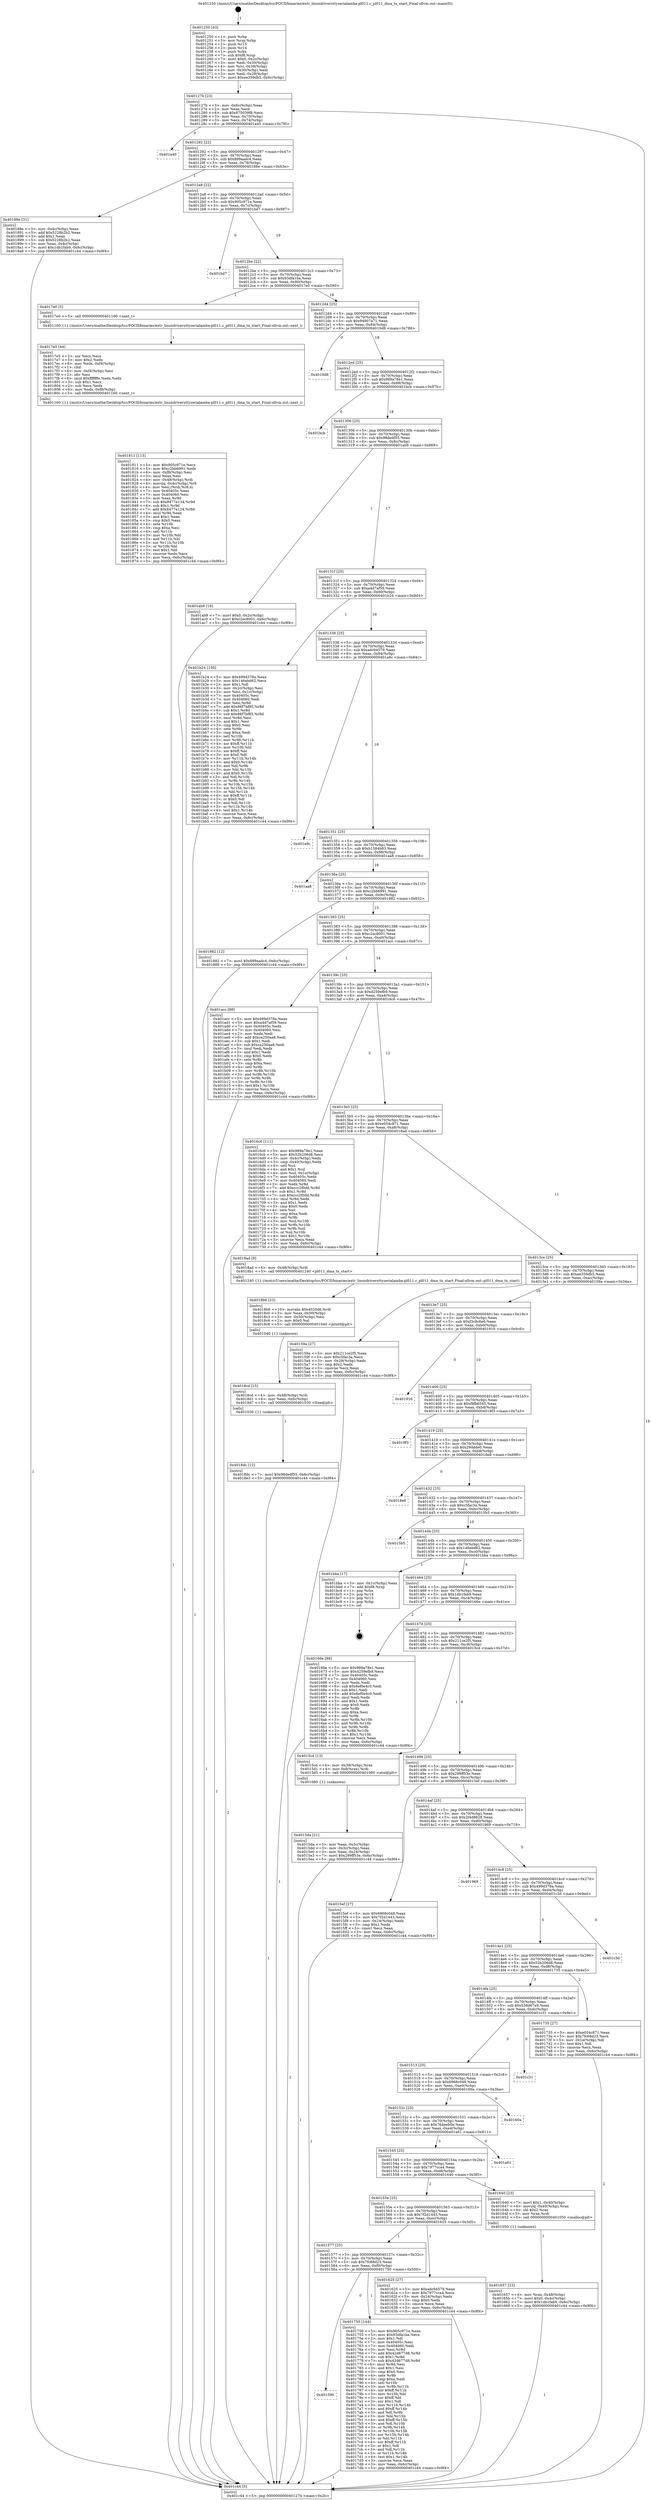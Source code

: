 digraph "0x401250" {
  label = "0x401250 (/mnt/c/Users/mathe/Desktop/tcc/POCII/binaries/extr_linuxdriversttyserialamba-pl011.c_pl011_dma_tx_start_Final-ollvm.out::main(0))"
  labelloc = "t"
  node[shape=record]

  Entry [label="",width=0.3,height=0.3,shape=circle,fillcolor=black,style=filled]
  "0x40127b" [label="{
     0x40127b [23]\l
     | [instrs]\l
     &nbsp;&nbsp;0x40127b \<+3\>: mov -0x6c(%rbp),%eax\l
     &nbsp;&nbsp;0x40127e \<+2\>: mov %eax,%ecx\l
     &nbsp;&nbsp;0x401280 \<+6\>: sub $0x875039f8,%ecx\l
     &nbsp;&nbsp;0x401286 \<+3\>: mov %eax,-0x70(%rbp)\l
     &nbsp;&nbsp;0x401289 \<+3\>: mov %ecx,-0x74(%rbp)\l
     &nbsp;&nbsp;0x40128c \<+6\>: je 0000000000401a40 \<main+0x7f0\>\l
  }"]
  "0x401a40" [label="{
     0x401a40\l
  }", style=dashed]
  "0x401292" [label="{
     0x401292 [22]\l
     | [instrs]\l
     &nbsp;&nbsp;0x401292 \<+5\>: jmp 0000000000401297 \<main+0x47\>\l
     &nbsp;&nbsp;0x401297 \<+3\>: mov -0x70(%rbp),%eax\l
     &nbsp;&nbsp;0x40129a \<+5\>: sub $0x899aadc4,%eax\l
     &nbsp;&nbsp;0x40129f \<+3\>: mov %eax,-0x78(%rbp)\l
     &nbsp;&nbsp;0x4012a2 \<+6\>: je 000000000040188e \<main+0x63e\>\l
  }"]
  Exit [label="",width=0.3,height=0.3,shape=circle,fillcolor=black,style=filled,peripheries=2]
  "0x40188e" [label="{
     0x40188e [31]\l
     | [instrs]\l
     &nbsp;&nbsp;0x40188e \<+3\>: mov -0x4c(%rbp),%eax\l
     &nbsp;&nbsp;0x401891 \<+5\>: add $0x5228b2b2,%eax\l
     &nbsp;&nbsp;0x401896 \<+3\>: add $0x1,%eax\l
     &nbsp;&nbsp;0x401899 \<+5\>: sub $0x5228b2b2,%eax\l
     &nbsp;&nbsp;0x40189e \<+3\>: mov %eax,-0x4c(%rbp)\l
     &nbsp;&nbsp;0x4018a1 \<+7\>: movl $0x1db1fab9,-0x6c(%rbp)\l
     &nbsp;&nbsp;0x4018a8 \<+5\>: jmp 0000000000401c44 \<main+0x9f4\>\l
  }"]
  "0x4012a8" [label="{
     0x4012a8 [22]\l
     | [instrs]\l
     &nbsp;&nbsp;0x4012a8 \<+5\>: jmp 00000000004012ad \<main+0x5d\>\l
     &nbsp;&nbsp;0x4012ad \<+3\>: mov -0x70(%rbp),%eax\l
     &nbsp;&nbsp;0x4012b0 \<+5\>: sub $0x905c971e,%eax\l
     &nbsp;&nbsp;0x4012b5 \<+3\>: mov %eax,-0x7c(%rbp)\l
     &nbsp;&nbsp;0x4012b8 \<+6\>: je 0000000000401bd7 \<main+0x987\>\l
  }"]
  "0x4018dc" [label="{
     0x4018dc [12]\l
     | [instrs]\l
     &nbsp;&nbsp;0x4018dc \<+7\>: movl $0x98dedf55,-0x6c(%rbp)\l
     &nbsp;&nbsp;0x4018e3 \<+5\>: jmp 0000000000401c44 \<main+0x9f4\>\l
  }"]
  "0x401bd7" [label="{
     0x401bd7\l
  }", style=dashed]
  "0x4012be" [label="{
     0x4012be [22]\l
     | [instrs]\l
     &nbsp;&nbsp;0x4012be \<+5\>: jmp 00000000004012c3 \<main+0x73\>\l
     &nbsp;&nbsp;0x4012c3 \<+3\>: mov -0x70(%rbp),%eax\l
     &nbsp;&nbsp;0x4012c6 \<+5\>: sub $0x93dfa1ba,%eax\l
     &nbsp;&nbsp;0x4012cb \<+3\>: mov %eax,-0x80(%rbp)\l
     &nbsp;&nbsp;0x4012ce \<+6\>: je 00000000004017e0 \<main+0x590\>\l
  }"]
  "0x4018cd" [label="{
     0x4018cd [15]\l
     | [instrs]\l
     &nbsp;&nbsp;0x4018cd \<+4\>: mov -0x48(%rbp),%rdi\l
     &nbsp;&nbsp;0x4018d1 \<+6\>: mov %eax,-0xfc(%rbp)\l
     &nbsp;&nbsp;0x4018d7 \<+5\>: call 0000000000401030 \<free@plt\>\l
     | [calls]\l
     &nbsp;&nbsp;0x401030 \{1\} (unknown)\l
  }"]
  "0x4017e0" [label="{
     0x4017e0 [5]\l
     | [instrs]\l
     &nbsp;&nbsp;0x4017e0 \<+5\>: call 0000000000401160 \<next_i\>\l
     | [calls]\l
     &nbsp;&nbsp;0x401160 \{1\} (/mnt/c/Users/mathe/Desktop/tcc/POCII/binaries/extr_linuxdriversttyserialamba-pl011.c_pl011_dma_tx_start_Final-ollvm.out::next_i)\l
  }"]
  "0x4012d4" [label="{
     0x4012d4 [25]\l
     | [instrs]\l
     &nbsp;&nbsp;0x4012d4 \<+5\>: jmp 00000000004012d9 \<main+0x89\>\l
     &nbsp;&nbsp;0x4012d9 \<+3\>: mov -0x70(%rbp),%eax\l
     &nbsp;&nbsp;0x4012dc \<+5\>: sub $0x94907a71,%eax\l
     &nbsp;&nbsp;0x4012e1 \<+6\>: mov %eax,-0x84(%rbp)\l
     &nbsp;&nbsp;0x4012e7 \<+6\>: je 00000000004019d8 \<main+0x788\>\l
  }"]
  "0x4018b6" [label="{
     0x4018b6 [23]\l
     | [instrs]\l
     &nbsp;&nbsp;0x4018b6 \<+10\>: movabs $0x4020d6,%rdi\l
     &nbsp;&nbsp;0x4018c0 \<+3\>: mov %eax,-0x50(%rbp)\l
     &nbsp;&nbsp;0x4018c3 \<+3\>: mov -0x50(%rbp),%esi\l
     &nbsp;&nbsp;0x4018c6 \<+2\>: mov $0x0,%al\l
     &nbsp;&nbsp;0x4018c8 \<+5\>: call 0000000000401040 \<printf@plt\>\l
     | [calls]\l
     &nbsp;&nbsp;0x401040 \{1\} (unknown)\l
  }"]
  "0x4019d8" [label="{
     0x4019d8\l
  }", style=dashed]
  "0x4012ed" [label="{
     0x4012ed [25]\l
     | [instrs]\l
     &nbsp;&nbsp;0x4012ed \<+5\>: jmp 00000000004012f2 \<main+0xa2\>\l
     &nbsp;&nbsp;0x4012f2 \<+3\>: mov -0x70(%rbp),%eax\l
     &nbsp;&nbsp;0x4012f5 \<+5\>: sub $0x989a78e1,%eax\l
     &nbsp;&nbsp;0x4012fa \<+6\>: mov %eax,-0x88(%rbp)\l
     &nbsp;&nbsp;0x401300 \<+6\>: je 0000000000401bcb \<main+0x97b\>\l
  }"]
  "0x401811" [label="{
     0x401811 [113]\l
     | [instrs]\l
     &nbsp;&nbsp;0x401811 \<+5\>: mov $0x905c971e,%ecx\l
     &nbsp;&nbsp;0x401816 \<+5\>: mov $0xc2bb6991,%edx\l
     &nbsp;&nbsp;0x40181b \<+6\>: mov -0xf8(%rbp),%esi\l
     &nbsp;&nbsp;0x401821 \<+3\>: imul %eax,%esi\l
     &nbsp;&nbsp;0x401824 \<+4\>: mov -0x48(%rbp),%rdi\l
     &nbsp;&nbsp;0x401828 \<+4\>: movslq -0x4c(%rbp),%r8\l
     &nbsp;&nbsp;0x40182c \<+4\>: mov %esi,(%rdi,%r8,4)\l
     &nbsp;&nbsp;0x401830 \<+7\>: mov 0x40405c,%eax\l
     &nbsp;&nbsp;0x401837 \<+7\>: mov 0x404060,%esi\l
     &nbsp;&nbsp;0x40183e \<+3\>: mov %eax,%r9d\l
     &nbsp;&nbsp;0x401841 \<+7\>: sub $0x8477e134,%r9d\l
     &nbsp;&nbsp;0x401848 \<+4\>: sub $0x1,%r9d\l
     &nbsp;&nbsp;0x40184c \<+7\>: add $0x8477e134,%r9d\l
     &nbsp;&nbsp;0x401853 \<+4\>: imul %r9d,%eax\l
     &nbsp;&nbsp;0x401857 \<+3\>: and $0x1,%eax\l
     &nbsp;&nbsp;0x40185a \<+3\>: cmp $0x0,%eax\l
     &nbsp;&nbsp;0x40185d \<+4\>: sete %r10b\l
     &nbsp;&nbsp;0x401861 \<+3\>: cmp $0xa,%esi\l
     &nbsp;&nbsp;0x401864 \<+4\>: setl %r11b\l
     &nbsp;&nbsp;0x401868 \<+3\>: mov %r10b,%bl\l
     &nbsp;&nbsp;0x40186b \<+3\>: and %r11b,%bl\l
     &nbsp;&nbsp;0x40186e \<+3\>: xor %r11b,%r10b\l
     &nbsp;&nbsp;0x401871 \<+3\>: or %r10b,%bl\l
     &nbsp;&nbsp;0x401874 \<+3\>: test $0x1,%bl\l
     &nbsp;&nbsp;0x401877 \<+3\>: cmovne %edx,%ecx\l
     &nbsp;&nbsp;0x40187a \<+3\>: mov %ecx,-0x6c(%rbp)\l
     &nbsp;&nbsp;0x40187d \<+5\>: jmp 0000000000401c44 \<main+0x9f4\>\l
  }"]
  "0x401bcb" [label="{
     0x401bcb\l
  }", style=dashed]
  "0x401306" [label="{
     0x401306 [25]\l
     | [instrs]\l
     &nbsp;&nbsp;0x401306 \<+5\>: jmp 000000000040130b \<main+0xbb\>\l
     &nbsp;&nbsp;0x40130b \<+3\>: mov -0x70(%rbp),%eax\l
     &nbsp;&nbsp;0x40130e \<+5\>: sub $0x98dedf55,%eax\l
     &nbsp;&nbsp;0x401313 \<+6\>: mov %eax,-0x8c(%rbp)\l
     &nbsp;&nbsp;0x401319 \<+6\>: je 0000000000401ab9 \<main+0x869\>\l
  }"]
  "0x4017e5" [label="{
     0x4017e5 [44]\l
     | [instrs]\l
     &nbsp;&nbsp;0x4017e5 \<+2\>: xor %ecx,%ecx\l
     &nbsp;&nbsp;0x4017e7 \<+5\>: mov $0x2,%edx\l
     &nbsp;&nbsp;0x4017ec \<+6\>: mov %edx,-0xf4(%rbp)\l
     &nbsp;&nbsp;0x4017f2 \<+1\>: cltd\l
     &nbsp;&nbsp;0x4017f3 \<+6\>: mov -0xf4(%rbp),%esi\l
     &nbsp;&nbsp;0x4017f9 \<+2\>: idiv %esi\l
     &nbsp;&nbsp;0x4017fb \<+6\>: imul $0xfffffffe,%edx,%edx\l
     &nbsp;&nbsp;0x401801 \<+3\>: sub $0x1,%ecx\l
     &nbsp;&nbsp;0x401804 \<+2\>: sub %ecx,%edx\l
     &nbsp;&nbsp;0x401806 \<+6\>: mov %edx,-0xf8(%rbp)\l
     &nbsp;&nbsp;0x40180c \<+5\>: call 0000000000401160 \<next_i\>\l
     | [calls]\l
     &nbsp;&nbsp;0x401160 \{1\} (/mnt/c/Users/mathe/Desktop/tcc/POCII/binaries/extr_linuxdriversttyserialamba-pl011.c_pl011_dma_tx_start_Final-ollvm.out::next_i)\l
  }"]
  "0x401ab9" [label="{
     0x401ab9 [19]\l
     | [instrs]\l
     &nbsp;&nbsp;0x401ab9 \<+7\>: movl $0x0,-0x2c(%rbp)\l
     &nbsp;&nbsp;0x401ac0 \<+7\>: movl $0xc2ec8001,-0x6c(%rbp)\l
     &nbsp;&nbsp;0x401ac7 \<+5\>: jmp 0000000000401c44 \<main+0x9f4\>\l
  }"]
  "0x40131f" [label="{
     0x40131f [25]\l
     | [instrs]\l
     &nbsp;&nbsp;0x40131f \<+5\>: jmp 0000000000401324 \<main+0xd4\>\l
     &nbsp;&nbsp;0x401324 \<+3\>: mov -0x70(%rbp),%eax\l
     &nbsp;&nbsp;0x401327 \<+5\>: sub $0xa4d7af59,%eax\l
     &nbsp;&nbsp;0x40132c \<+6\>: mov %eax,-0x90(%rbp)\l
     &nbsp;&nbsp;0x401332 \<+6\>: je 0000000000401b24 \<main+0x8d4\>\l
  }"]
  "0x401590" [label="{
     0x401590\l
  }", style=dashed]
  "0x401b24" [label="{
     0x401b24 [150]\l
     | [instrs]\l
     &nbsp;&nbsp;0x401b24 \<+5\>: mov $0x499d378a,%eax\l
     &nbsp;&nbsp;0x401b29 \<+5\>: mov $0x146ebd62,%ecx\l
     &nbsp;&nbsp;0x401b2e \<+2\>: mov $0x1,%dl\l
     &nbsp;&nbsp;0x401b30 \<+3\>: mov -0x2c(%rbp),%esi\l
     &nbsp;&nbsp;0x401b33 \<+3\>: mov %esi,-0x1c(%rbp)\l
     &nbsp;&nbsp;0x401b36 \<+7\>: mov 0x40405c,%esi\l
     &nbsp;&nbsp;0x401b3d \<+7\>: mov 0x404060,%edi\l
     &nbsp;&nbsp;0x401b44 \<+3\>: mov %esi,%r8d\l
     &nbsp;&nbsp;0x401b47 \<+7\>: add $0x86f7bf85,%r8d\l
     &nbsp;&nbsp;0x401b4e \<+4\>: sub $0x1,%r8d\l
     &nbsp;&nbsp;0x401b52 \<+7\>: sub $0x86f7bf85,%r8d\l
     &nbsp;&nbsp;0x401b59 \<+4\>: imul %r8d,%esi\l
     &nbsp;&nbsp;0x401b5d \<+3\>: and $0x1,%esi\l
     &nbsp;&nbsp;0x401b60 \<+3\>: cmp $0x0,%esi\l
     &nbsp;&nbsp;0x401b63 \<+4\>: sete %r9b\l
     &nbsp;&nbsp;0x401b67 \<+3\>: cmp $0xa,%edi\l
     &nbsp;&nbsp;0x401b6a \<+4\>: setl %r10b\l
     &nbsp;&nbsp;0x401b6e \<+3\>: mov %r9b,%r11b\l
     &nbsp;&nbsp;0x401b71 \<+4\>: xor $0xff,%r11b\l
     &nbsp;&nbsp;0x401b75 \<+3\>: mov %r10b,%bl\l
     &nbsp;&nbsp;0x401b78 \<+3\>: xor $0xff,%bl\l
     &nbsp;&nbsp;0x401b7b \<+3\>: xor $0x0,%dl\l
     &nbsp;&nbsp;0x401b7e \<+3\>: mov %r11b,%r14b\l
     &nbsp;&nbsp;0x401b81 \<+4\>: and $0x0,%r14b\l
     &nbsp;&nbsp;0x401b85 \<+3\>: and %dl,%r9b\l
     &nbsp;&nbsp;0x401b88 \<+3\>: mov %bl,%r15b\l
     &nbsp;&nbsp;0x401b8b \<+4\>: and $0x0,%r15b\l
     &nbsp;&nbsp;0x401b8f \<+3\>: and %dl,%r10b\l
     &nbsp;&nbsp;0x401b92 \<+3\>: or %r9b,%r14b\l
     &nbsp;&nbsp;0x401b95 \<+3\>: or %r10b,%r15b\l
     &nbsp;&nbsp;0x401b98 \<+3\>: xor %r15b,%r14b\l
     &nbsp;&nbsp;0x401b9b \<+3\>: or %bl,%r11b\l
     &nbsp;&nbsp;0x401b9e \<+4\>: xor $0xff,%r11b\l
     &nbsp;&nbsp;0x401ba2 \<+3\>: or $0x0,%dl\l
     &nbsp;&nbsp;0x401ba5 \<+3\>: and %dl,%r11b\l
     &nbsp;&nbsp;0x401ba8 \<+3\>: or %r11b,%r14b\l
     &nbsp;&nbsp;0x401bab \<+4\>: test $0x1,%r14b\l
     &nbsp;&nbsp;0x401baf \<+3\>: cmovne %ecx,%eax\l
     &nbsp;&nbsp;0x401bb2 \<+3\>: mov %eax,-0x6c(%rbp)\l
     &nbsp;&nbsp;0x401bb5 \<+5\>: jmp 0000000000401c44 \<main+0x9f4\>\l
  }"]
  "0x401338" [label="{
     0x401338 [25]\l
     | [instrs]\l
     &nbsp;&nbsp;0x401338 \<+5\>: jmp 000000000040133d \<main+0xed\>\l
     &nbsp;&nbsp;0x40133d \<+3\>: mov -0x70(%rbp),%eax\l
     &nbsp;&nbsp;0x401340 \<+5\>: sub $0xadc94579,%eax\l
     &nbsp;&nbsp;0x401345 \<+6\>: mov %eax,-0x94(%rbp)\l
     &nbsp;&nbsp;0x40134b \<+6\>: je 0000000000401a9c \<main+0x84c\>\l
  }"]
  "0x401750" [label="{
     0x401750 [144]\l
     | [instrs]\l
     &nbsp;&nbsp;0x401750 \<+5\>: mov $0x905c971e,%eax\l
     &nbsp;&nbsp;0x401755 \<+5\>: mov $0x93dfa1ba,%ecx\l
     &nbsp;&nbsp;0x40175a \<+2\>: mov $0x1,%dl\l
     &nbsp;&nbsp;0x40175c \<+7\>: mov 0x40405c,%esi\l
     &nbsp;&nbsp;0x401763 \<+7\>: mov 0x404060,%edi\l
     &nbsp;&nbsp;0x40176a \<+3\>: mov %esi,%r8d\l
     &nbsp;&nbsp;0x40176d \<+7\>: add $0x42d677d8,%r8d\l
     &nbsp;&nbsp;0x401774 \<+4\>: sub $0x1,%r8d\l
     &nbsp;&nbsp;0x401778 \<+7\>: sub $0x42d677d8,%r8d\l
     &nbsp;&nbsp;0x40177f \<+4\>: imul %r8d,%esi\l
     &nbsp;&nbsp;0x401783 \<+3\>: and $0x1,%esi\l
     &nbsp;&nbsp;0x401786 \<+3\>: cmp $0x0,%esi\l
     &nbsp;&nbsp;0x401789 \<+4\>: sete %r9b\l
     &nbsp;&nbsp;0x40178d \<+3\>: cmp $0xa,%edi\l
     &nbsp;&nbsp;0x401790 \<+4\>: setl %r10b\l
     &nbsp;&nbsp;0x401794 \<+3\>: mov %r9b,%r11b\l
     &nbsp;&nbsp;0x401797 \<+4\>: xor $0xff,%r11b\l
     &nbsp;&nbsp;0x40179b \<+3\>: mov %r10b,%bl\l
     &nbsp;&nbsp;0x40179e \<+3\>: xor $0xff,%bl\l
     &nbsp;&nbsp;0x4017a1 \<+3\>: xor $0x1,%dl\l
     &nbsp;&nbsp;0x4017a4 \<+3\>: mov %r11b,%r14b\l
     &nbsp;&nbsp;0x4017a7 \<+4\>: and $0xff,%r14b\l
     &nbsp;&nbsp;0x4017ab \<+3\>: and %dl,%r9b\l
     &nbsp;&nbsp;0x4017ae \<+3\>: mov %bl,%r15b\l
     &nbsp;&nbsp;0x4017b1 \<+4\>: and $0xff,%r15b\l
     &nbsp;&nbsp;0x4017b5 \<+3\>: and %dl,%r10b\l
     &nbsp;&nbsp;0x4017b8 \<+3\>: or %r9b,%r14b\l
     &nbsp;&nbsp;0x4017bb \<+3\>: or %r10b,%r15b\l
     &nbsp;&nbsp;0x4017be \<+3\>: xor %r15b,%r14b\l
     &nbsp;&nbsp;0x4017c1 \<+3\>: or %bl,%r11b\l
     &nbsp;&nbsp;0x4017c4 \<+4\>: xor $0xff,%r11b\l
     &nbsp;&nbsp;0x4017c8 \<+3\>: or $0x1,%dl\l
     &nbsp;&nbsp;0x4017cb \<+3\>: and %dl,%r11b\l
     &nbsp;&nbsp;0x4017ce \<+3\>: or %r11b,%r14b\l
     &nbsp;&nbsp;0x4017d1 \<+4\>: test $0x1,%r14b\l
     &nbsp;&nbsp;0x4017d5 \<+3\>: cmovne %ecx,%eax\l
     &nbsp;&nbsp;0x4017d8 \<+3\>: mov %eax,-0x6c(%rbp)\l
     &nbsp;&nbsp;0x4017db \<+5\>: jmp 0000000000401c44 \<main+0x9f4\>\l
  }"]
  "0x401a9c" [label="{
     0x401a9c\l
  }", style=dashed]
  "0x401351" [label="{
     0x401351 [25]\l
     | [instrs]\l
     &nbsp;&nbsp;0x401351 \<+5\>: jmp 0000000000401356 \<main+0x106\>\l
     &nbsp;&nbsp;0x401356 \<+3\>: mov -0x70(%rbp),%eax\l
     &nbsp;&nbsp;0x401359 \<+5\>: sub $0xb1584b83,%eax\l
     &nbsp;&nbsp;0x40135e \<+6\>: mov %eax,-0x98(%rbp)\l
     &nbsp;&nbsp;0x401364 \<+6\>: je 0000000000401aa8 \<main+0x858\>\l
  }"]
  "0x401657" [label="{
     0x401657 [23]\l
     | [instrs]\l
     &nbsp;&nbsp;0x401657 \<+4\>: mov %rax,-0x48(%rbp)\l
     &nbsp;&nbsp;0x40165b \<+7\>: movl $0x0,-0x4c(%rbp)\l
     &nbsp;&nbsp;0x401662 \<+7\>: movl $0x1db1fab9,-0x6c(%rbp)\l
     &nbsp;&nbsp;0x401669 \<+5\>: jmp 0000000000401c44 \<main+0x9f4\>\l
  }"]
  "0x401aa8" [label="{
     0x401aa8\l
  }", style=dashed]
  "0x40136a" [label="{
     0x40136a [25]\l
     | [instrs]\l
     &nbsp;&nbsp;0x40136a \<+5\>: jmp 000000000040136f \<main+0x11f\>\l
     &nbsp;&nbsp;0x40136f \<+3\>: mov -0x70(%rbp),%eax\l
     &nbsp;&nbsp;0x401372 \<+5\>: sub $0xc2bb6991,%eax\l
     &nbsp;&nbsp;0x401377 \<+6\>: mov %eax,-0x9c(%rbp)\l
     &nbsp;&nbsp;0x40137d \<+6\>: je 0000000000401882 \<main+0x632\>\l
  }"]
  "0x401577" [label="{
     0x401577 [25]\l
     | [instrs]\l
     &nbsp;&nbsp;0x401577 \<+5\>: jmp 000000000040157c \<main+0x32c\>\l
     &nbsp;&nbsp;0x40157c \<+3\>: mov -0x70(%rbp),%eax\l
     &nbsp;&nbsp;0x40157f \<+5\>: sub $0x7fc68d23,%eax\l
     &nbsp;&nbsp;0x401584 \<+6\>: mov %eax,-0xf0(%rbp)\l
     &nbsp;&nbsp;0x40158a \<+6\>: je 0000000000401750 \<main+0x500\>\l
  }"]
  "0x401882" [label="{
     0x401882 [12]\l
     | [instrs]\l
     &nbsp;&nbsp;0x401882 \<+7\>: movl $0x899aadc4,-0x6c(%rbp)\l
     &nbsp;&nbsp;0x401889 \<+5\>: jmp 0000000000401c44 \<main+0x9f4\>\l
  }"]
  "0x401383" [label="{
     0x401383 [25]\l
     | [instrs]\l
     &nbsp;&nbsp;0x401383 \<+5\>: jmp 0000000000401388 \<main+0x138\>\l
     &nbsp;&nbsp;0x401388 \<+3\>: mov -0x70(%rbp),%eax\l
     &nbsp;&nbsp;0x40138b \<+5\>: sub $0xc2ec8001,%eax\l
     &nbsp;&nbsp;0x401390 \<+6\>: mov %eax,-0xa0(%rbp)\l
     &nbsp;&nbsp;0x401396 \<+6\>: je 0000000000401acc \<main+0x87c\>\l
  }"]
  "0x401625" [label="{
     0x401625 [27]\l
     | [instrs]\l
     &nbsp;&nbsp;0x401625 \<+5\>: mov $0xadc94579,%eax\l
     &nbsp;&nbsp;0x40162a \<+5\>: mov $0x7977cca4,%ecx\l
     &nbsp;&nbsp;0x40162f \<+3\>: mov -0x24(%rbp),%edx\l
     &nbsp;&nbsp;0x401632 \<+3\>: cmp $0x0,%edx\l
     &nbsp;&nbsp;0x401635 \<+3\>: cmove %ecx,%eax\l
     &nbsp;&nbsp;0x401638 \<+3\>: mov %eax,-0x6c(%rbp)\l
     &nbsp;&nbsp;0x40163b \<+5\>: jmp 0000000000401c44 \<main+0x9f4\>\l
  }"]
  "0x401acc" [label="{
     0x401acc [88]\l
     | [instrs]\l
     &nbsp;&nbsp;0x401acc \<+5\>: mov $0x499d378a,%eax\l
     &nbsp;&nbsp;0x401ad1 \<+5\>: mov $0xa4d7af59,%ecx\l
     &nbsp;&nbsp;0x401ad6 \<+7\>: mov 0x40405c,%edx\l
     &nbsp;&nbsp;0x401add \<+7\>: mov 0x404060,%esi\l
     &nbsp;&nbsp;0x401ae4 \<+2\>: mov %edx,%edi\l
     &nbsp;&nbsp;0x401ae6 \<+6\>: add $0xca250aa8,%edi\l
     &nbsp;&nbsp;0x401aec \<+3\>: sub $0x1,%edi\l
     &nbsp;&nbsp;0x401aef \<+6\>: sub $0xca250aa8,%edi\l
     &nbsp;&nbsp;0x401af5 \<+3\>: imul %edi,%edx\l
     &nbsp;&nbsp;0x401af8 \<+3\>: and $0x1,%edx\l
     &nbsp;&nbsp;0x401afb \<+3\>: cmp $0x0,%edx\l
     &nbsp;&nbsp;0x401afe \<+4\>: sete %r8b\l
     &nbsp;&nbsp;0x401b02 \<+3\>: cmp $0xa,%esi\l
     &nbsp;&nbsp;0x401b05 \<+4\>: setl %r9b\l
     &nbsp;&nbsp;0x401b09 \<+3\>: mov %r8b,%r10b\l
     &nbsp;&nbsp;0x401b0c \<+3\>: and %r9b,%r10b\l
     &nbsp;&nbsp;0x401b0f \<+3\>: xor %r9b,%r8b\l
     &nbsp;&nbsp;0x401b12 \<+3\>: or %r8b,%r10b\l
     &nbsp;&nbsp;0x401b15 \<+4\>: test $0x1,%r10b\l
     &nbsp;&nbsp;0x401b19 \<+3\>: cmovne %ecx,%eax\l
     &nbsp;&nbsp;0x401b1c \<+3\>: mov %eax,-0x6c(%rbp)\l
     &nbsp;&nbsp;0x401b1f \<+5\>: jmp 0000000000401c44 \<main+0x9f4\>\l
  }"]
  "0x40139c" [label="{
     0x40139c [25]\l
     | [instrs]\l
     &nbsp;&nbsp;0x40139c \<+5\>: jmp 00000000004013a1 \<main+0x151\>\l
     &nbsp;&nbsp;0x4013a1 \<+3\>: mov -0x70(%rbp),%eax\l
     &nbsp;&nbsp;0x4013a4 \<+5\>: sub $0xd259efb9,%eax\l
     &nbsp;&nbsp;0x4013a9 \<+6\>: mov %eax,-0xa4(%rbp)\l
     &nbsp;&nbsp;0x4013af \<+6\>: je 00000000004016c6 \<main+0x476\>\l
  }"]
  "0x40155e" [label="{
     0x40155e [25]\l
     | [instrs]\l
     &nbsp;&nbsp;0x40155e \<+5\>: jmp 0000000000401563 \<main+0x313\>\l
     &nbsp;&nbsp;0x401563 \<+3\>: mov -0x70(%rbp),%eax\l
     &nbsp;&nbsp;0x401566 \<+5\>: sub $0x7f2d1443,%eax\l
     &nbsp;&nbsp;0x40156b \<+6\>: mov %eax,-0xec(%rbp)\l
     &nbsp;&nbsp;0x401571 \<+6\>: je 0000000000401625 \<main+0x3d5\>\l
  }"]
  "0x4016c6" [label="{
     0x4016c6 [111]\l
     | [instrs]\l
     &nbsp;&nbsp;0x4016c6 \<+5\>: mov $0x989a78e1,%eax\l
     &nbsp;&nbsp;0x4016cb \<+5\>: mov $0x52b206d8,%ecx\l
     &nbsp;&nbsp;0x4016d0 \<+3\>: mov -0x4c(%rbp),%edx\l
     &nbsp;&nbsp;0x4016d3 \<+3\>: cmp -0x40(%rbp),%edx\l
     &nbsp;&nbsp;0x4016d6 \<+4\>: setl %sil\l
     &nbsp;&nbsp;0x4016da \<+4\>: and $0x1,%sil\l
     &nbsp;&nbsp;0x4016de \<+4\>: mov %sil,-0x1e(%rbp)\l
     &nbsp;&nbsp;0x4016e2 \<+7\>: mov 0x40405c,%edx\l
     &nbsp;&nbsp;0x4016e9 \<+7\>: mov 0x404060,%edi\l
     &nbsp;&nbsp;0x4016f0 \<+3\>: mov %edx,%r8d\l
     &nbsp;&nbsp;0x4016f3 \<+7\>: add $0xccc2f0dd,%r8d\l
     &nbsp;&nbsp;0x4016fa \<+4\>: sub $0x1,%r8d\l
     &nbsp;&nbsp;0x4016fe \<+7\>: sub $0xccc2f0dd,%r8d\l
     &nbsp;&nbsp;0x401705 \<+4\>: imul %r8d,%edx\l
     &nbsp;&nbsp;0x401709 \<+3\>: and $0x1,%edx\l
     &nbsp;&nbsp;0x40170c \<+3\>: cmp $0x0,%edx\l
     &nbsp;&nbsp;0x40170f \<+4\>: sete %sil\l
     &nbsp;&nbsp;0x401713 \<+3\>: cmp $0xa,%edi\l
     &nbsp;&nbsp;0x401716 \<+4\>: setl %r9b\l
     &nbsp;&nbsp;0x40171a \<+3\>: mov %sil,%r10b\l
     &nbsp;&nbsp;0x40171d \<+3\>: and %r9b,%r10b\l
     &nbsp;&nbsp;0x401720 \<+3\>: xor %r9b,%sil\l
     &nbsp;&nbsp;0x401723 \<+3\>: or %sil,%r10b\l
     &nbsp;&nbsp;0x401726 \<+4\>: test $0x1,%r10b\l
     &nbsp;&nbsp;0x40172a \<+3\>: cmovne %ecx,%eax\l
     &nbsp;&nbsp;0x40172d \<+3\>: mov %eax,-0x6c(%rbp)\l
     &nbsp;&nbsp;0x401730 \<+5\>: jmp 0000000000401c44 \<main+0x9f4\>\l
  }"]
  "0x4013b5" [label="{
     0x4013b5 [25]\l
     | [instrs]\l
     &nbsp;&nbsp;0x4013b5 \<+5\>: jmp 00000000004013ba \<main+0x16a\>\l
     &nbsp;&nbsp;0x4013ba \<+3\>: mov -0x70(%rbp),%eax\l
     &nbsp;&nbsp;0x4013bd \<+5\>: sub $0xe054c871,%eax\l
     &nbsp;&nbsp;0x4013c2 \<+6\>: mov %eax,-0xa8(%rbp)\l
     &nbsp;&nbsp;0x4013c8 \<+6\>: je 00000000004018ad \<main+0x65d\>\l
  }"]
  "0x401640" [label="{
     0x401640 [23]\l
     | [instrs]\l
     &nbsp;&nbsp;0x401640 \<+7\>: movl $0x1,-0x40(%rbp)\l
     &nbsp;&nbsp;0x401647 \<+4\>: movslq -0x40(%rbp),%rax\l
     &nbsp;&nbsp;0x40164b \<+4\>: shl $0x2,%rax\l
     &nbsp;&nbsp;0x40164f \<+3\>: mov %rax,%rdi\l
     &nbsp;&nbsp;0x401652 \<+5\>: call 0000000000401050 \<malloc@plt\>\l
     | [calls]\l
     &nbsp;&nbsp;0x401050 \{1\} (unknown)\l
  }"]
  "0x4018ad" [label="{
     0x4018ad [9]\l
     | [instrs]\l
     &nbsp;&nbsp;0x4018ad \<+4\>: mov -0x48(%rbp),%rdi\l
     &nbsp;&nbsp;0x4018b1 \<+5\>: call 0000000000401240 \<pl011_dma_tx_start\>\l
     | [calls]\l
     &nbsp;&nbsp;0x401240 \{1\} (/mnt/c/Users/mathe/Desktop/tcc/POCII/binaries/extr_linuxdriversttyserialamba-pl011.c_pl011_dma_tx_start_Final-ollvm.out::pl011_dma_tx_start)\l
  }"]
  "0x4013ce" [label="{
     0x4013ce [25]\l
     | [instrs]\l
     &nbsp;&nbsp;0x4013ce \<+5\>: jmp 00000000004013d3 \<main+0x183\>\l
     &nbsp;&nbsp;0x4013d3 \<+3\>: mov -0x70(%rbp),%eax\l
     &nbsp;&nbsp;0x4013d6 \<+5\>: sub $0xee359db5,%eax\l
     &nbsp;&nbsp;0x4013db \<+6\>: mov %eax,-0xac(%rbp)\l
     &nbsp;&nbsp;0x4013e1 \<+6\>: je 000000000040159a \<main+0x34a\>\l
  }"]
  "0x401545" [label="{
     0x401545 [25]\l
     | [instrs]\l
     &nbsp;&nbsp;0x401545 \<+5\>: jmp 000000000040154a \<main+0x2fa\>\l
     &nbsp;&nbsp;0x40154a \<+3\>: mov -0x70(%rbp),%eax\l
     &nbsp;&nbsp;0x40154d \<+5\>: sub $0x7977cca4,%eax\l
     &nbsp;&nbsp;0x401552 \<+6\>: mov %eax,-0xe8(%rbp)\l
     &nbsp;&nbsp;0x401558 \<+6\>: je 0000000000401640 \<main+0x3f0\>\l
  }"]
  "0x40159a" [label="{
     0x40159a [27]\l
     | [instrs]\l
     &nbsp;&nbsp;0x40159a \<+5\>: mov $0x211ce2f5,%eax\l
     &nbsp;&nbsp;0x40159f \<+5\>: mov $0xc5fac3a,%ecx\l
     &nbsp;&nbsp;0x4015a4 \<+3\>: mov -0x28(%rbp),%edx\l
     &nbsp;&nbsp;0x4015a7 \<+3\>: cmp $0x2,%edx\l
     &nbsp;&nbsp;0x4015aa \<+3\>: cmovne %ecx,%eax\l
     &nbsp;&nbsp;0x4015ad \<+3\>: mov %eax,-0x6c(%rbp)\l
     &nbsp;&nbsp;0x4015b0 \<+5\>: jmp 0000000000401c44 \<main+0x9f4\>\l
  }"]
  "0x4013e7" [label="{
     0x4013e7 [25]\l
     | [instrs]\l
     &nbsp;&nbsp;0x4013e7 \<+5\>: jmp 00000000004013ec \<main+0x19c\>\l
     &nbsp;&nbsp;0x4013ec \<+3\>: mov -0x70(%rbp),%eax\l
     &nbsp;&nbsp;0x4013ef \<+5\>: sub $0xf3c8c6e6,%eax\l
     &nbsp;&nbsp;0x4013f4 \<+6\>: mov %eax,-0xb0(%rbp)\l
     &nbsp;&nbsp;0x4013fa \<+6\>: je 0000000000401916 \<main+0x6c6\>\l
  }"]
  "0x401c44" [label="{
     0x401c44 [5]\l
     | [instrs]\l
     &nbsp;&nbsp;0x401c44 \<+5\>: jmp 000000000040127b \<main+0x2b\>\l
  }"]
  "0x401250" [label="{
     0x401250 [43]\l
     | [instrs]\l
     &nbsp;&nbsp;0x401250 \<+1\>: push %rbp\l
     &nbsp;&nbsp;0x401251 \<+3\>: mov %rsp,%rbp\l
     &nbsp;&nbsp;0x401254 \<+2\>: push %r15\l
     &nbsp;&nbsp;0x401256 \<+2\>: push %r14\l
     &nbsp;&nbsp;0x401258 \<+1\>: push %rbx\l
     &nbsp;&nbsp;0x401259 \<+7\>: sub $0xf8,%rsp\l
     &nbsp;&nbsp;0x401260 \<+7\>: movl $0x0,-0x2c(%rbp)\l
     &nbsp;&nbsp;0x401267 \<+3\>: mov %edi,-0x30(%rbp)\l
     &nbsp;&nbsp;0x40126a \<+4\>: mov %rsi,-0x38(%rbp)\l
     &nbsp;&nbsp;0x40126e \<+3\>: mov -0x30(%rbp),%edi\l
     &nbsp;&nbsp;0x401271 \<+3\>: mov %edi,-0x28(%rbp)\l
     &nbsp;&nbsp;0x401274 \<+7\>: movl $0xee359db5,-0x6c(%rbp)\l
  }"]
  "0x401a61" [label="{
     0x401a61\l
  }", style=dashed]
  "0x401916" [label="{
     0x401916\l
  }", style=dashed]
  "0x401400" [label="{
     0x401400 [25]\l
     | [instrs]\l
     &nbsp;&nbsp;0x401400 \<+5\>: jmp 0000000000401405 \<main+0x1b5\>\l
     &nbsp;&nbsp;0x401405 \<+3\>: mov -0x70(%rbp),%eax\l
     &nbsp;&nbsp;0x401408 \<+5\>: sub $0xf9fb6545,%eax\l
     &nbsp;&nbsp;0x40140d \<+6\>: mov %eax,-0xb4(%rbp)\l
     &nbsp;&nbsp;0x401413 \<+6\>: je 00000000004019f3 \<main+0x7a3\>\l
  }"]
  "0x40152c" [label="{
     0x40152c [25]\l
     | [instrs]\l
     &nbsp;&nbsp;0x40152c \<+5\>: jmp 0000000000401531 \<main+0x2e1\>\l
     &nbsp;&nbsp;0x401531 \<+3\>: mov -0x70(%rbp),%eax\l
     &nbsp;&nbsp;0x401534 \<+5\>: sub $0x764eeb0e,%eax\l
     &nbsp;&nbsp;0x401539 \<+6\>: mov %eax,-0xe4(%rbp)\l
     &nbsp;&nbsp;0x40153f \<+6\>: je 0000000000401a61 \<main+0x811\>\l
  }"]
  "0x4019f3" [label="{
     0x4019f3\l
  }", style=dashed]
  "0x401419" [label="{
     0x401419 [25]\l
     | [instrs]\l
     &nbsp;&nbsp;0x401419 \<+5\>: jmp 000000000040141e \<main+0x1ce\>\l
     &nbsp;&nbsp;0x40141e \<+3\>: mov -0x70(%rbp),%eax\l
     &nbsp;&nbsp;0x401421 \<+5\>: sub $0x29ddde0,%eax\l
     &nbsp;&nbsp;0x401426 \<+6\>: mov %eax,-0xb8(%rbp)\l
     &nbsp;&nbsp;0x40142c \<+6\>: je 00000000004018e8 \<main+0x698\>\l
  }"]
  "0x40160a" [label="{
     0x40160a\l
  }", style=dashed]
  "0x4018e8" [label="{
     0x4018e8\l
  }", style=dashed]
  "0x401432" [label="{
     0x401432 [25]\l
     | [instrs]\l
     &nbsp;&nbsp;0x401432 \<+5\>: jmp 0000000000401437 \<main+0x1e7\>\l
     &nbsp;&nbsp;0x401437 \<+3\>: mov -0x70(%rbp),%eax\l
     &nbsp;&nbsp;0x40143a \<+5\>: sub $0xc5fac3a,%eax\l
     &nbsp;&nbsp;0x40143f \<+6\>: mov %eax,-0xbc(%rbp)\l
     &nbsp;&nbsp;0x401445 \<+6\>: je 00000000004015b5 \<main+0x365\>\l
  }"]
  "0x401513" [label="{
     0x401513 [25]\l
     | [instrs]\l
     &nbsp;&nbsp;0x401513 \<+5\>: jmp 0000000000401518 \<main+0x2c8\>\l
     &nbsp;&nbsp;0x401518 \<+3\>: mov -0x70(%rbp),%eax\l
     &nbsp;&nbsp;0x40151b \<+5\>: sub $0x6968c048,%eax\l
     &nbsp;&nbsp;0x401520 \<+6\>: mov %eax,-0xe0(%rbp)\l
     &nbsp;&nbsp;0x401526 \<+6\>: je 000000000040160a \<main+0x3ba\>\l
  }"]
  "0x4015b5" [label="{
     0x4015b5\l
  }", style=dashed]
  "0x40144b" [label="{
     0x40144b [25]\l
     | [instrs]\l
     &nbsp;&nbsp;0x40144b \<+5\>: jmp 0000000000401450 \<main+0x200\>\l
     &nbsp;&nbsp;0x401450 \<+3\>: mov -0x70(%rbp),%eax\l
     &nbsp;&nbsp;0x401453 \<+5\>: sub $0x146ebd62,%eax\l
     &nbsp;&nbsp;0x401458 \<+6\>: mov %eax,-0xc0(%rbp)\l
     &nbsp;&nbsp;0x40145e \<+6\>: je 0000000000401bba \<main+0x96a\>\l
  }"]
  "0x401c31" [label="{
     0x401c31\l
  }", style=dashed]
  "0x401bba" [label="{
     0x401bba [17]\l
     | [instrs]\l
     &nbsp;&nbsp;0x401bba \<+3\>: mov -0x1c(%rbp),%eax\l
     &nbsp;&nbsp;0x401bbd \<+7\>: add $0xf8,%rsp\l
     &nbsp;&nbsp;0x401bc4 \<+1\>: pop %rbx\l
     &nbsp;&nbsp;0x401bc5 \<+2\>: pop %r14\l
     &nbsp;&nbsp;0x401bc7 \<+2\>: pop %r15\l
     &nbsp;&nbsp;0x401bc9 \<+1\>: pop %rbp\l
     &nbsp;&nbsp;0x401bca \<+1\>: ret\l
  }"]
  "0x401464" [label="{
     0x401464 [25]\l
     | [instrs]\l
     &nbsp;&nbsp;0x401464 \<+5\>: jmp 0000000000401469 \<main+0x219\>\l
     &nbsp;&nbsp;0x401469 \<+3\>: mov -0x70(%rbp),%eax\l
     &nbsp;&nbsp;0x40146c \<+5\>: sub $0x1db1fab9,%eax\l
     &nbsp;&nbsp;0x401471 \<+6\>: mov %eax,-0xc4(%rbp)\l
     &nbsp;&nbsp;0x401477 \<+6\>: je 000000000040166e \<main+0x41e\>\l
  }"]
  "0x4014fa" [label="{
     0x4014fa [25]\l
     | [instrs]\l
     &nbsp;&nbsp;0x4014fa \<+5\>: jmp 00000000004014ff \<main+0x2af\>\l
     &nbsp;&nbsp;0x4014ff \<+3\>: mov -0x70(%rbp),%eax\l
     &nbsp;&nbsp;0x401502 \<+5\>: sub $0x538d67e9,%eax\l
     &nbsp;&nbsp;0x401507 \<+6\>: mov %eax,-0xdc(%rbp)\l
     &nbsp;&nbsp;0x40150d \<+6\>: je 0000000000401c31 \<main+0x9e1\>\l
  }"]
  "0x40166e" [label="{
     0x40166e [88]\l
     | [instrs]\l
     &nbsp;&nbsp;0x40166e \<+5\>: mov $0x989a78e1,%eax\l
     &nbsp;&nbsp;0x401673 \<+5\>: mov $0xd259efb9,%ecx\l
     &nbsp;&nbsp;0x401678 \<+7\>: mov 0x40405c,%edx\l
     &nbsp;&nbsp;0x40167f \<+7\>: mov 0x404060,%esi\l
     &nbsp;&nbsp;0x401686 \<+2\>: mov %edx,%edi\l
     &nbsp;&nbsp;0x401688 \<+6\>: sub $0x6ef0e4c0,%edi\l
     &nbsp;&nbsp;0x40168e \<+3\>: sub $0x1,%edi\l
     &nbsp;&nbsp;0x401691 \<+6\>: add $0x6ef0e4c0,%edi\l
     &nbsp;&nbsp;0x401697 \<+3\>: imul %edi,%edx\l
     &nbsp;&nbsp;0x40169a \<+3\>: and $0x1,%edx\l
     &nbsp;&nbsp;0x40169d \<+3\>: cmp $0x0,%edx\l
     &nbsp;&nbsp;0x4016a0 \<+4\>: sete %r8b\l
     &nbsp;&nbsp;0x4016a4 \<+3\>: cmp $0xa,%esi\l
     &nbsp;&nbsp;0x4016a7 \<+4\>: setl %r9b\l
     &nbsp;&nbsp;0x4016ab \<+3\>: mov %r8b,%r10b\l
     &nbsp;&nbsp;0x4016ae \<+3\>: and %r9b,%r10b\l
     &nbsp;&nbsp;0x4016b1 \<+3\>: xor %r9b,%r8b\l
     &nbsp;&nbsp;0x4016b4 \<+3\>: or %r8b,%r10b\l
     &nbsp;&nbsp;0x4016b7 \<+4\>: test $0x1,%r10b\l
     &nbsp;&nbsp;0x4016bb \<+3\>: cmovne %ecx,%eax\l
     &nbsp;&nbsp;0x4016be \<+3\>: mov %eax,-0x6c(%rbp)\l
     &nbsp;&nbsp;0x4016c1 \<+5\>: jmp 0000000000401c44 \<main+0x9f4\>\l
  }"]
  "0x40147d" [label="{
     0x40147d [25]\l
     | [instrs]\l
     &nbsp;&nbsp;0x40147d \<+5\>: jmp 0000000000401482 \<main+0x232\>\l
     &nbsp;&nbsp;0x401482 \<+3\>: mov -0x70(%rbp),%eax\l
     &nbsp;&nbsp;0x401485 \<+5\>: sub $0x211ce2f5,%eax\l
     &nbsp;&nbsp;0x40148a \<+6\>: mov %eax,-0xc8(%rbp)\l
     &nbsp;&nbsp;0x401490 \<+6\>: je 00000000004015cd \<main+0x37d\>\l
  }"]
  "0x401735" [label="{
     0x401735 [27]\l
     | [instrs]\l
     &nbsp;&nbsp;0x401735 \<+5\>: mov $0xe054c871,%eax\l
     &nbsp;&nbsp;0x40173a \<+5\>: mov $0x7fc68d23,%ecx\l
     &nbsp;&nbsp;0x40173f \<+3\>: mov -0x1e(%rbp),%dl\l
     &nbsp;&nbsp;0x401742 \<+3\>: test $0x1,%dl\l
     &nbsp;&nbsp;0x401745 \<+3\>: cmovne %ecx,%eax\l
     &nbsp;&nbsp;0x401748 \<+3\>: mov %eax,-0x6c(%rbp)\l
     &nbsp;&nbsp;0x40174b \<+5\>: jmp 0000000000401c44 \<main+0x9f4\>\l
  }"]
  "0x4015cd" [label="{
     0x4015cd [13]\l
     | [instrs]\l
     &nbsp;&nbsp;0x4015cd \<+4\>: mov -0x38(%rbp),%rax\l
     &nbsp;&nbsp;0x4015d1 \<+4\>: mov 0x8(%rax),%rdi\l
     &nbsp;&nbsp;0x4015d5 \<+5\>: call 0000000000401060 \<atoi@plt\>\l
     | [calls]\l
     &nbsp;&nbsp;0x401060 \{1\} (unknown)\l
  }"]
  "0x401496" [label="{
     0x401496 [25]\l
     | [instrs]\l
     &nbsp;&nbsp;0x401496 \<+5\>: jmp 000000000040149b \<main+0x24b\>\l
     &nbsp;&nbsp;0x40149b \<+3\>: mov -0x70(%rbp),%eax\l
     &nbsp;&nbsp;0x40149e \<+5\>: sub $0x299ff53e,%eax\l
     &nbsp;&nbsp;0x4014a3 \<+6\>: mov %eax,-0xcc(%rbp)\l
     &nbsp;&nbsp;0x4014a9 \<+6\>: je 00000000004015ef \<main+0x39f\>\l
  }"]
  "0x4015da" [label="{
     0x4015da [21]\l
     | [instrs]\l
     &nbsp;&nbsp;0x4015da \<+3\>: mov %eax,-0x3c(%rbp)\l
     &nbsp;&nbsp;0x4015dd \<+3\>: mov -0x3c(%rbp),%eax\l
     &nbsp;&nbsp;0x4015e0 \<+3\>: mov %eax,-0x24(%rbp)\l
     &nbsp;&nbsp;0x4015e3 \<+7\>: movl $0x299ff53e,-0x6c(%rbp)\l
     &nbsp;&nbsp;0x4015ea \<+5\>: jmp 0000000000401c44 \<main+0x9f4\>\l
  }"]
  "0x4014e1" [label="{
     0x4014e1 [25]\l
     | [instrs]\l
     &nbsp;&nbsp;0x4014e1 \<+5\>: jmp 00000000004014e6 \<main+0x296\>\l
     &nbsp;&nbsp;0x4014e6 \<+3\>: mov -0x70(%rbp),%eax\l
     &nbsp;&nbsp;0x4014e9 \<+5\>: sub $0x52b206d8,%eax\l
     &nbsp;&nbsp;0x4014ee \<+6\>: mov %eax,-0xd8(%rbp)\l
     &nbsp;&nbsp;0x4014f4 \<+6\>: je 0000000000401735 \<main+0x4e5\>\l
  }"]
  "0x4015ef" [label="{
     0x4015ef [27]\l
     | [instrs]\l
     &nbsp;&nbsp;0x4015ef \<+5\>: mov $0x6968c048,%eax\l
     &nbsp;&nbsp;0x4015f4 \<+5\>: mov $0x7f2d1443,%ecx\l
     &nbsp;&nbsp;0x4015f9 \<+3\>: mov -0x24(%rbp),%edx\l
     &nbsp;&nbsp;0x4015fc \<+3\>: cmp $0x1,%edx\l
     &nbsp;&nbsp;0x4015ff \<+3\>: cmovl %ecx,%eax\l
     &nbsp;&nbsp;0x401602 \<+3\>: mov %eax,-0x6c(%rbp)\l
     &nbsp;&nbsp;0x401605 \<+5\>: jmp 0000000000401c44 \<main+0x9f4\>\l
  }"]
  "0x4014af" [label="{
     0x4014af [25]\l
     | [instrs]\l
     &nbsp;&nbsp;0x4014af \<+5\>: jmp 00000000004014b4 \<main+0x264\>\l
     &nbsp;&nbsp;0x4014b4 \<+3\>: mov -0x70(%rbp),%eax\l
     &nbsp;&nbsp;0x4014b7 \<+5\>: sub $0x2f4d8828,%eax\l
     &nbsp;&nbsp;0x4014bc \<+6\>: mov %eax,-0xd0(%rbp)\l
     &nbsp;&nbsp;0x4014c2 \<+6\>: je 0000000000401969 \<main+0x719\>\l
  }"]
  "0x401c3d" [label="{
     0x401c3d\l
  }", style=dashed]
  "0x401969" [label="{
     0x401969\l
  }", style=dashed]
  "0x4014c8" [label="{
     0x4014c8 [25]\l
     | [instrs]\l
     &nbsp;&nbsp;0x4014c8 \<+5\>: jmp 00000000004014cd \<main+0x27d\>\l
     &nbsp;&nbsp;0x4014cd \<+3\>: mov -0x70(%rbp),%eax\l
     &nbsp;&nbsp;0x4014d0 \<+5\>: sub $0x499d378a,%eax\l
     &nbsp;&nbsp;0x4014d5 \<+6\>: mov %eax,-0xd4(%rbp)\l
     &nbsp;&nbsp;0x4014db \<+6\>: je 0000000000401c3d \<main+0x9ed\>\l
  }"]
  Entry -> "0x401250" [label=" 1"]
  "0x40127b" -> "0x401a40" [label=" 0"]
  "0x40127b" -> "0x401292" [label=" 20"]
  "0x401bba" -> Exit [label=" 1"]
  "0x401292" -> "0x40188e" [label=" 1"]
  "0x401292" -> "0x4012a8" [label=" 19"]
  "0x401b24" -> "0x401c44" [label=" 1"]
  "0x4012a8" -> "0x401bd7" [label=" 0"]
  "0x4012a8" -> "0x4012be" [label=" 19"]
  "0x401acc" -> "0x401c44" [label=" 1"]
  "0x4012be" -> "0x4017e0" [label=" 1"]
  "0x4012be" -> "0x4012d4" [label=" 18"]
  "0x401ab9" -> "0x401c44" [label=" 1"]
  "0x4012d4" -> "0x4019d8" [label=" 0"]
  "0x4012d4" -> "0x4012ed" [label=" 18"]
  "0x4018dc" -> "0x401c44" [label=" 1"]
  "0x4012ed" -> "0x401bcb" [label=" 0"]
  "0x4012ed" -> "0x401306" [label=" 18"]
  "0x4018cd" -> "0x4018dc" [label=" 1"]
  "0x401306" -> "0x401ab9" [label=" 1"]
  "0x401306" -> "0x40131f" [label=" 17"]
  "0x4018b6" -> "0x4018cd" [label=" 1"]
  "0x40131f" -> "0x401b24" [label=" 1"]
  "0x40131f" -> "0x401338" [label=" 16"]
  "0x4018ad" -> "0x4018b6" [label=" 1"]
  "0x401338" -> "0x401a9c" [label=" 0"]
  "0x401338" -> "0x401351" [label=" 16"]
  "0x40188e" -> "0x401c44" [label=" 1"]
  "0x401351" -> "0x401aa8" [label=" 0"]
  "0x401351" -> "0x40136a" [label=" 16"]
  "0x401811" -> "0x401c44" [label=" 1"]
  "0x40136a" -> "0x401882" [label=" 1"]
  "0x40136a" -> "0x401383" [label=" 15"]
  "0x4017e5" -> "0x401811" [label=" 1"]
  "0x401383" -> "0x401acc" [label=" 1"]
  "0x401383" -> "0x40139c" [label=" 14"]
  "0x4017e0" -> "0x4017e5" [label=" 1"]
  "0x40139c" -> "0x4016c6" [label=" 2"]
  "0x40139c" -> "0x4013b5" [label=" 12"]
  "0x401577" -> "0x401590" [label=" 0"]
  "0x4013b5" -> "0x4018ad" [label=" 1"]
  "0x4013b5" -> "0x4013ce" [label=" 11"]
  "0x401577" -> "0x401750" [label=" 1"]
  "0x4013ce" -> "0x40159a" [label=" 1"]
  "0x4013ce" -> "0x4013e7" [label=" 10"]
  "0x40159a" -> "0x401c44" [label=" 1"]
  "0x401250" -> "0x40127b" [label=" 1"]
  "0x401c44" -> "0x40127b" [label=" 19"]
  "0x401735" -> "0x401c44" [label=" 2"]
  "0x4013e7" -> "0x401916" [label=" 0"]
  "0x4013e7" -> "0x401400" [label=" 10"]
  "0x4016c6" -> "0x401c44" [label=" 2"]
  "0x401400" -> "0x4019f3" [label=" 0"]
  "0x401400" -> "0x401419" [label=" 10"]
  "0x401657" -> "0x401c44" [label=" 1"]
  "0x401419" -> "0x4018e8" [label=" 0"]
  "0x401419" -> "0x401432" [label=" 10"]
  "0x401640" -> "0x401657" [label=" 1"]
  "0x401432" -> "0x4015b5" [label=" 0"]
  "0x401432" -> "0x40144b" [label=" 10"]
  "0x40155e" -> "0x401577" [label=" 1"]
  "0x40144b" -> "0x401bba" [label=" 1"]
  "0x40144b" -> "0x401464" [label=" 9"]
  "0x40155e" -> "0x401625" [label=" 1"]
  "0x401464" -> "0x40166e" [label=" 2"]
  "0x401464" -> "0x40147d" [label=" 7"]
  "0x401545" -> "0x40155e" [label=" 2"]
  "0x40147d" -> "0x4015cd" [label=" 1"]
  "0x40147d" -> "0x401496" [label=" 6"]
  "0x4015cd" -> "0x4015da" [label=" 1"]
  "0x4015da" -> "0x401c44" [label=" 1"]
  "0x401545" -> "0x401640" [label=" 1"]
  "0x401496" -> "0x4015ef" [label=" 1"]
  "0x401496" -> "0x4014af" [label=" 5"]
  "0x4015ef" -> "0x401c44" [label=" 1"]
  "0x40152c" -> "0x401545" [label=" 3"]
  "0x4014af" -> "0x401969" [label=" 0"]
  "0x4014af" -> "0x4014c8" [label=" 5"]
  "0x40152c" -> "0x401a61" [label=" 0"]
  "0x4014c8" -> "0x401c3d" [label=" 0"]
  "0x4014c8" -> "0x4014e1" [label=" 5"]
  "0x401882" -> "0x401c44" [label=" 1"]
  "0x4014e1" -> "0x401735" [label=" 2"]
  "0x4014e1" -> "0x4014fa" [label=" 3"]
  "0x401750" -> "0x401c44" [label=" 1"]
  "0x4014fa" -> "0x401c31" [label=" 0"]
  "0x4014fa" -> "0x401513" [label=" 3"]
  "0x401625" -> "0x401c44" [label=" 1"]
  "0x401513" -> "0x40160a" [label=" 0"]
  "0x401513" -> "0x40152c" [label=" 3"]
  "0x40166e" -> "0x401c44" [label=" 2"]
}

